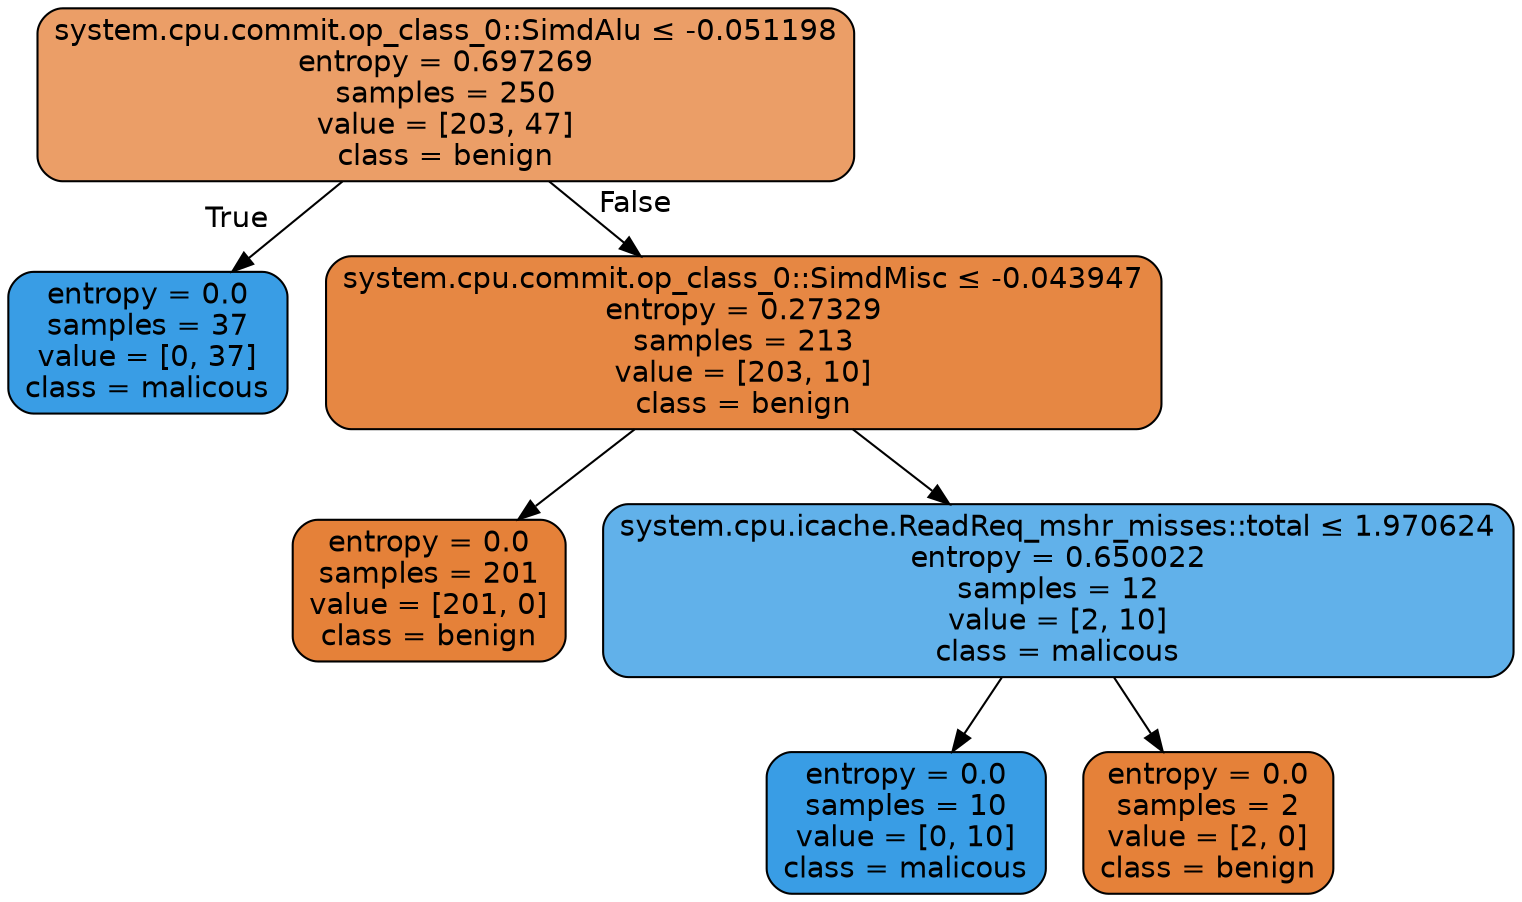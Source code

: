 digraph Tree {
node [shape=box, style="filled, rounded", color="black", fontname=helvetica] ;
edge [fontname=helvetica] ;
0 [label=<system.cpu.commit.op_class_0::SimdAlu &le; -0.051198<br/>entropy = 0.697269<br/>samples = 250<br/>value = [203, 47]<br/>class = benign>, fillcolor="#eb9e67"] ;
1 [label=<entropy = 0.0<br/>samples = 37<br/>value = [0, 37]<br/>class = malicous>, fillcolor="#399de5"] ;
0 -> 1 [labeldistance=2.5, labelangle=45, headlabel="True"] ;
2 [label=<system.cpu.commit.op_class_0::SimdMisc &le; -0.043947<br/>entropy = 0.27329<br/>samples = 213<br/>value = [203, 10]<br/>class = benign>, fillcolor="#e68743"] ;
0 -> 2 [labeldistance=2.5, labelangle=-45, headlabel="False"] ;
3 [label=<entropy = 0.0<br/>samples = 201<br/>value = [201, 0]<br/>class = benign>, fillcolor="#e58139"] ;
2 -> 3 ;
4 [label=<system.cpu.icache.ReadReq_mshr_misses::total &le; 1.970624<br/>entropy = 0.650022<br/>samples = 12<br/>value = [2, 10]<br/>class = malicous>, fillcolor="#61b1ea"] ;
2 -> 4 ;
5 [label=<entropy = 0.0<br/>samples = 10<br/>value = [0, 10]<br/>class = malicous>, fillcolor="#399de5"] ;
4 -> 5 ;
6 [label=<entropy = 0.0<br/>samples = 2<br/>value = [2, 0]<br/>class = benign>, fillcolor="#e58139"] ;
4 -> 6 ;
}
